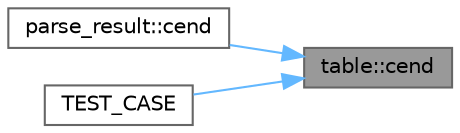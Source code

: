 digraph "table::cend"
{
 // LATEX_PDF_SIZE
  bgcolor="transparent";
  edge [fontname=Helvetica,fontsize=10,labelfontname=Helvetica,labelfontsize=10];
  node [fontname=Helvetica,fontsize=10,shape=box,height=0.2,width=0.4];
  rankdir="RL";
  Node1 [id="Node000001",label="table::cend",height=0.2,width=0.4,color="gray40", fillcolor="grey60", style="filled", fontcolor="black",tooltip="Returns an iterator to one-past-the-last key-value pair."];
  Node1 -> Node2 [id="edge5_Node000001_Node000002",dir="back",color="steelblue1",style="solid",tooltip=" "];
  Node2 [id="Node000002",label="parse_result::cend",height=0.2,width=0.4,color="grey40", fillcolor="white", style="filled",URL="$classparse__result.html#aab6d787d388a6e63f1f899e153468fcc",tooltip="Returns an iterator to one-past-the-last key-value pair in the wrapped table."];
  Node1 -> Node3 [id="edge6_Node000001_Node000003",dir="back",color="steelblue1",style="solid",tooltip=" "];
  Node3 [id="Node000003",label="TEST_CASE",height=0.2,width=0.4,color="grey40", fillcolor="white", style="filled",URL="$manipulating__tables_8cpp.html#a252ec96f58e693e3891a5b910ad3f778",tooltip=" "];
}
